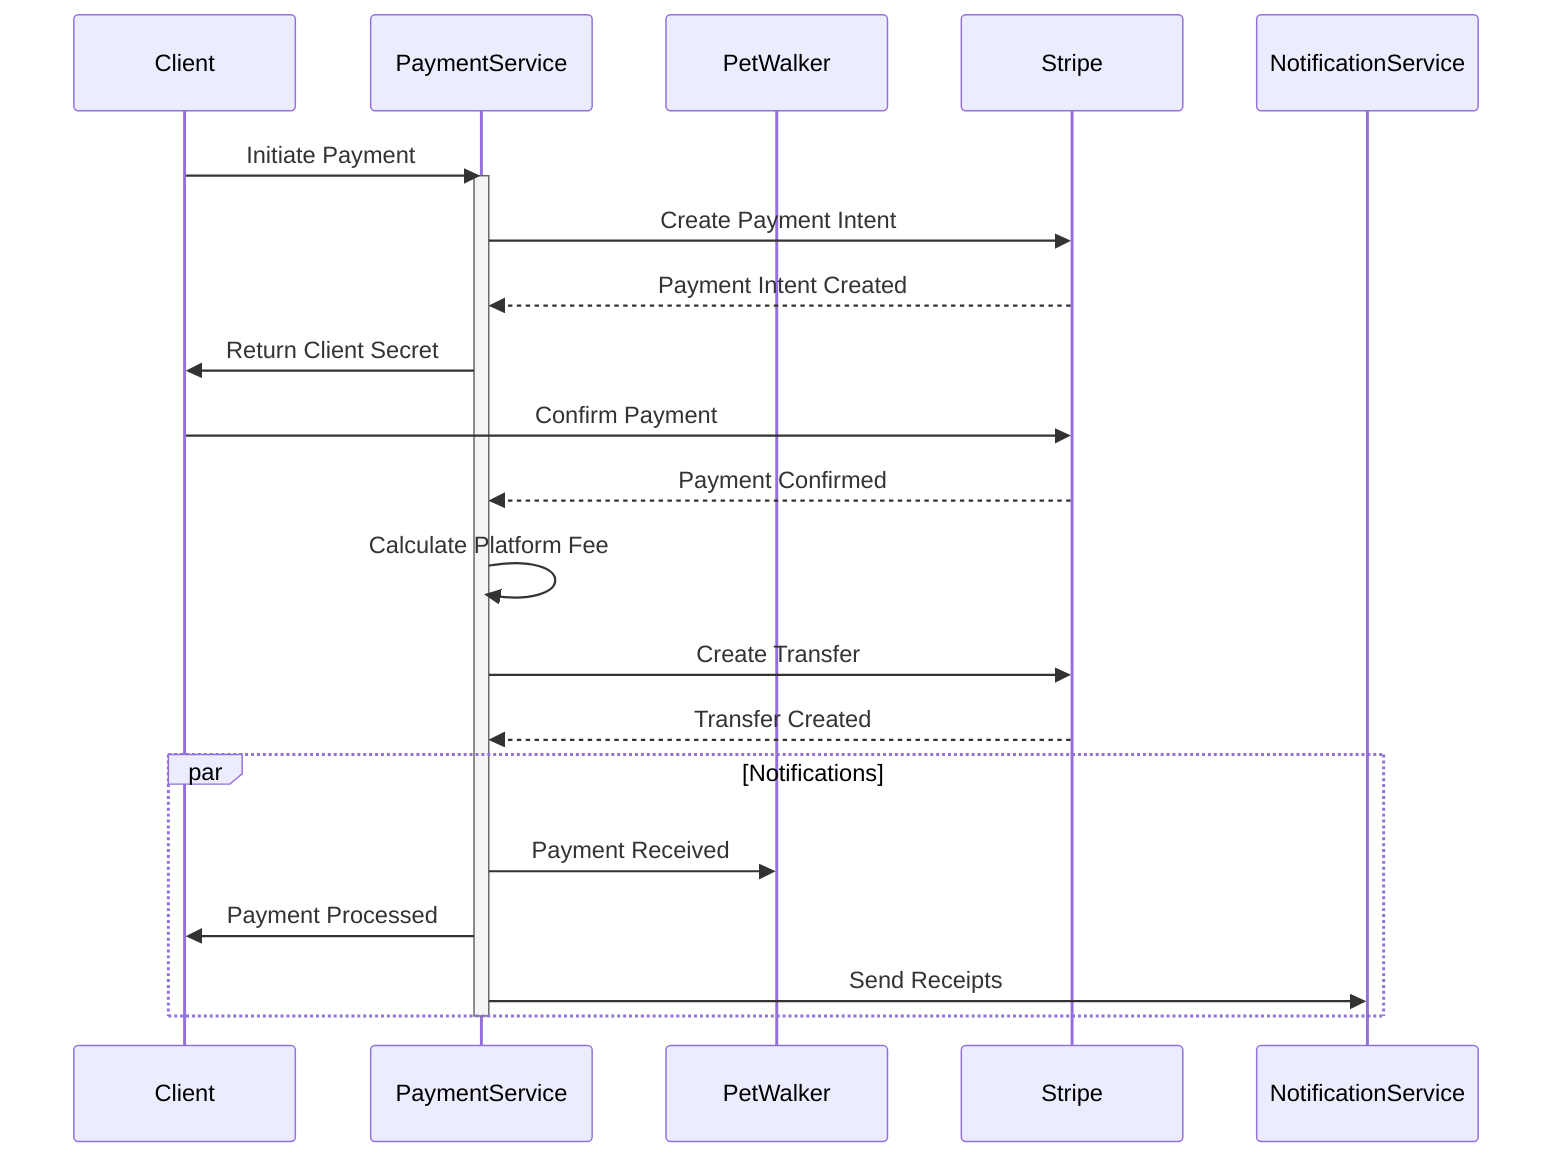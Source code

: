 sequenceDiagram
    participant C as Client
    participant PS as PaymentService
    participant PW as PetWalker
    participant S as Stripe
    participant NS as NotificationService

    C->>PS: Initiate Payment
    activate PS
    PS->>S: Create Payment Intent
    S-->>PS: Payment Intent Created
    PS->>C: Return Client Secret
    
    C->>S: Confirm Payment
    S-->>PS: Payment Confirmed
    
    PS->>PS: Calculate Platform Fee
    PS->>S: Create Transfer
    S-->>PS: Transfer Created
    
    par Notifications
        PS->>PW: Payment Received
        PS->>C: Payment Processed
        PS->>NS: Send Receipts
    end
    
    deactivate PS